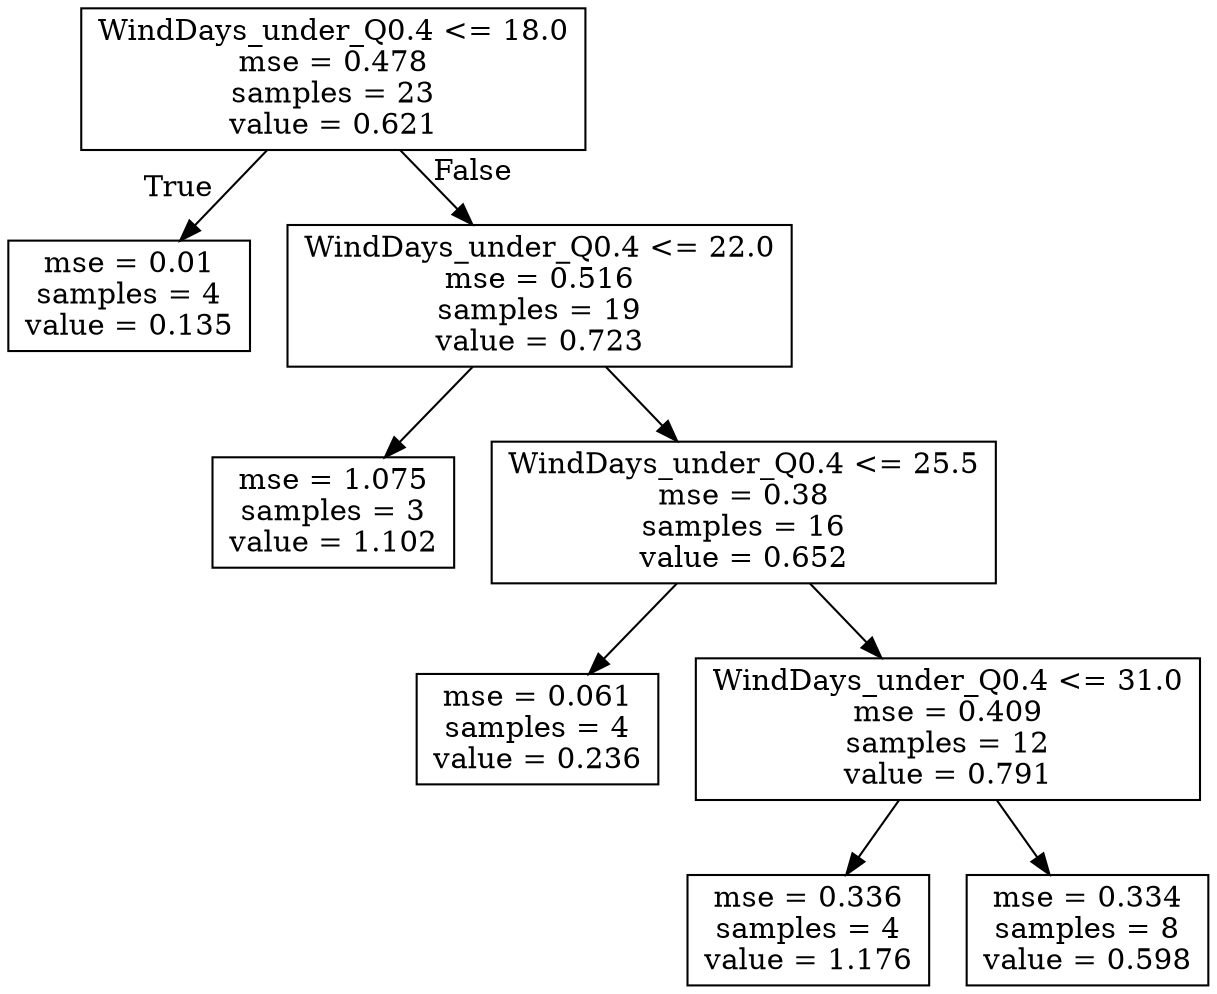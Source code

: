 digraph Tree {
node [shape=box] ;
0 [label="WindDays_under_Q0.4 <= 18.0\nmse = 0.478\nsamples = 23\nvalue = 0.621"] ;
1 [label="mse = 0.01\nsamples = 4\nvalue = 0.135"] ;
0 -> 1 [labeldistance=2.5, labelangle=45, headlabel="True"] ;
2 [label="WindDays_under_Q0.4 <= 22.0\nmse = 0.516\nsamples = 19\nvalue = 0.723"] ;
0 -> 2 [labeldistance=2.5, labelangle=-45, headlabel="False"] ;
3 [label="mse = 1.075\nsamples = 3\nvalue = 1.102"] ;
2 -> 3 ;
4 [label="WindDays_under_Q0.4 <= 25.5\nmse = 0.38\nsamples = 16\nvalue = 0.652"] ;
2 -> 4 ;
5 [label="mse = 0.061\nsamples = 4\nvalue = 0.236"] ;
4 -> 5 ;
6 [label="WindDays_under_Q0.4 <= 31.0\nmse = 0.409\nsamples = 12\nvalue = 0.791"] ;
4 -> 6 ;
7 [label="mse = 0.336\nsamples = 4\nvalue = 1.176"] ;
6 -> 7 ;
8 [label="mse = 0.334\nsamples = 8\nvalue = 0.598"] ;
6 -> 8 ;
}